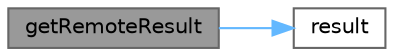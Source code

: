 digraph "getRemoteResult"
{
 // LATEX_PDF_SIZE
  bgcolor="transparent";
  edge [fontname=Helvetica,fontsize=10,labelfontname=Helvetica,labelfontsize=10];
  node [fontname=Helvetica,fontsize=10,shape=box,height=0.2,width=0.4];
  rankdir="LR";
  Node1 [id="Node000001",label="getRemoteResult",height=0.2,width=0.4,color="gray40", fillcolor="grey60", style="filled", fontcolor="black",tooltip=" "];
  Node1 -> Node2 [id="edge1_Node000001_Node000002",color="steelblue1",style="solid",tooltip=" "];
  Node2 [id="Node000002",label="result",height=0.2,width=0.4,color="grey40", fillcolor="white", style="filled",URL="$classFoam_1_1expressions_1_1exprDriver.html#aa8c86b3d071158f179a946f24e0e8ccd",tooltip=" "];
}

